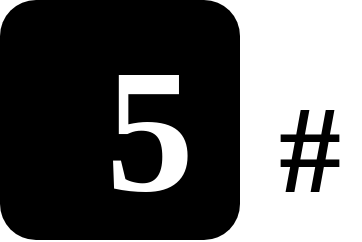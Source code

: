 <mxfile>
    <diagram id="mXLmCkz1jTbr2M0hIUT9" name="Page-1">
        <mxGraphModel dx="440" dy="241" grid="1" gridSize="10" guides="1" tooltips="1" connect="1" arrows="1" fold="1" page="1" pageScale="1" pageWidth="827" pageHeight="1169" math="0" shadow="0">
            <root>
                <mxCell id="0"/>
                <mxCell id="1" parent="0"/>
                <mxCell id="35" value="" style="rounded=1;whiteSpace=wrap;html=1;fontSize=88;fillColor=#000000;strokeColor=none;" parent="1" vertex="1">
                    <mxGeometry x="200" y="80" width="120" height="120" as="geometry"/>
                </mxCell>
                <mxCell id="3" value="&lt;font face=&quot;Tahoma&quot; size=&quot;1&quot; color=&quot;#ffffff&quot; style=&quot;&quot;&gt;&lt;b style=&quot;font-size: 88px;&quot;&gt;5&lt;/b&gt;&lt;/font&gt;" style="text;html=1;strokeColor=none;fillColor=none;align=center;verticalAlign=middle;whiteSpace=wrap;rounded=0;" parent="1" vertex="1">
                    <mxGeometry x="240" y="100" width="70" height="90" as="geometry"/>
                </mxCell>
                <mxCell id="42" value="&lt;font size=&quot;1&quot; color=&quot;#000000&quot;&gt;&lt;b style=&quot;font-size: 62px;&quot;&gt;#&lt;/b&gt;&lt;/font&gt;" style="text;html=1;strokeColor=none;fillColor=none;align=center;verticalAlign=middle;whiteSpace=wrap;rounded=0;labelBackgroundColor=none;fontFamily=Tahoma;fontSize=48;fontColor=#FFFFFF;" vertex="1" parent="1">
                    <mxGeometry x="330" y="140" width="50" height="30" as="geometry"/>
                </mxCell>
            </root>
        </mxGraphModel>
    </diagram>
</mxfile>